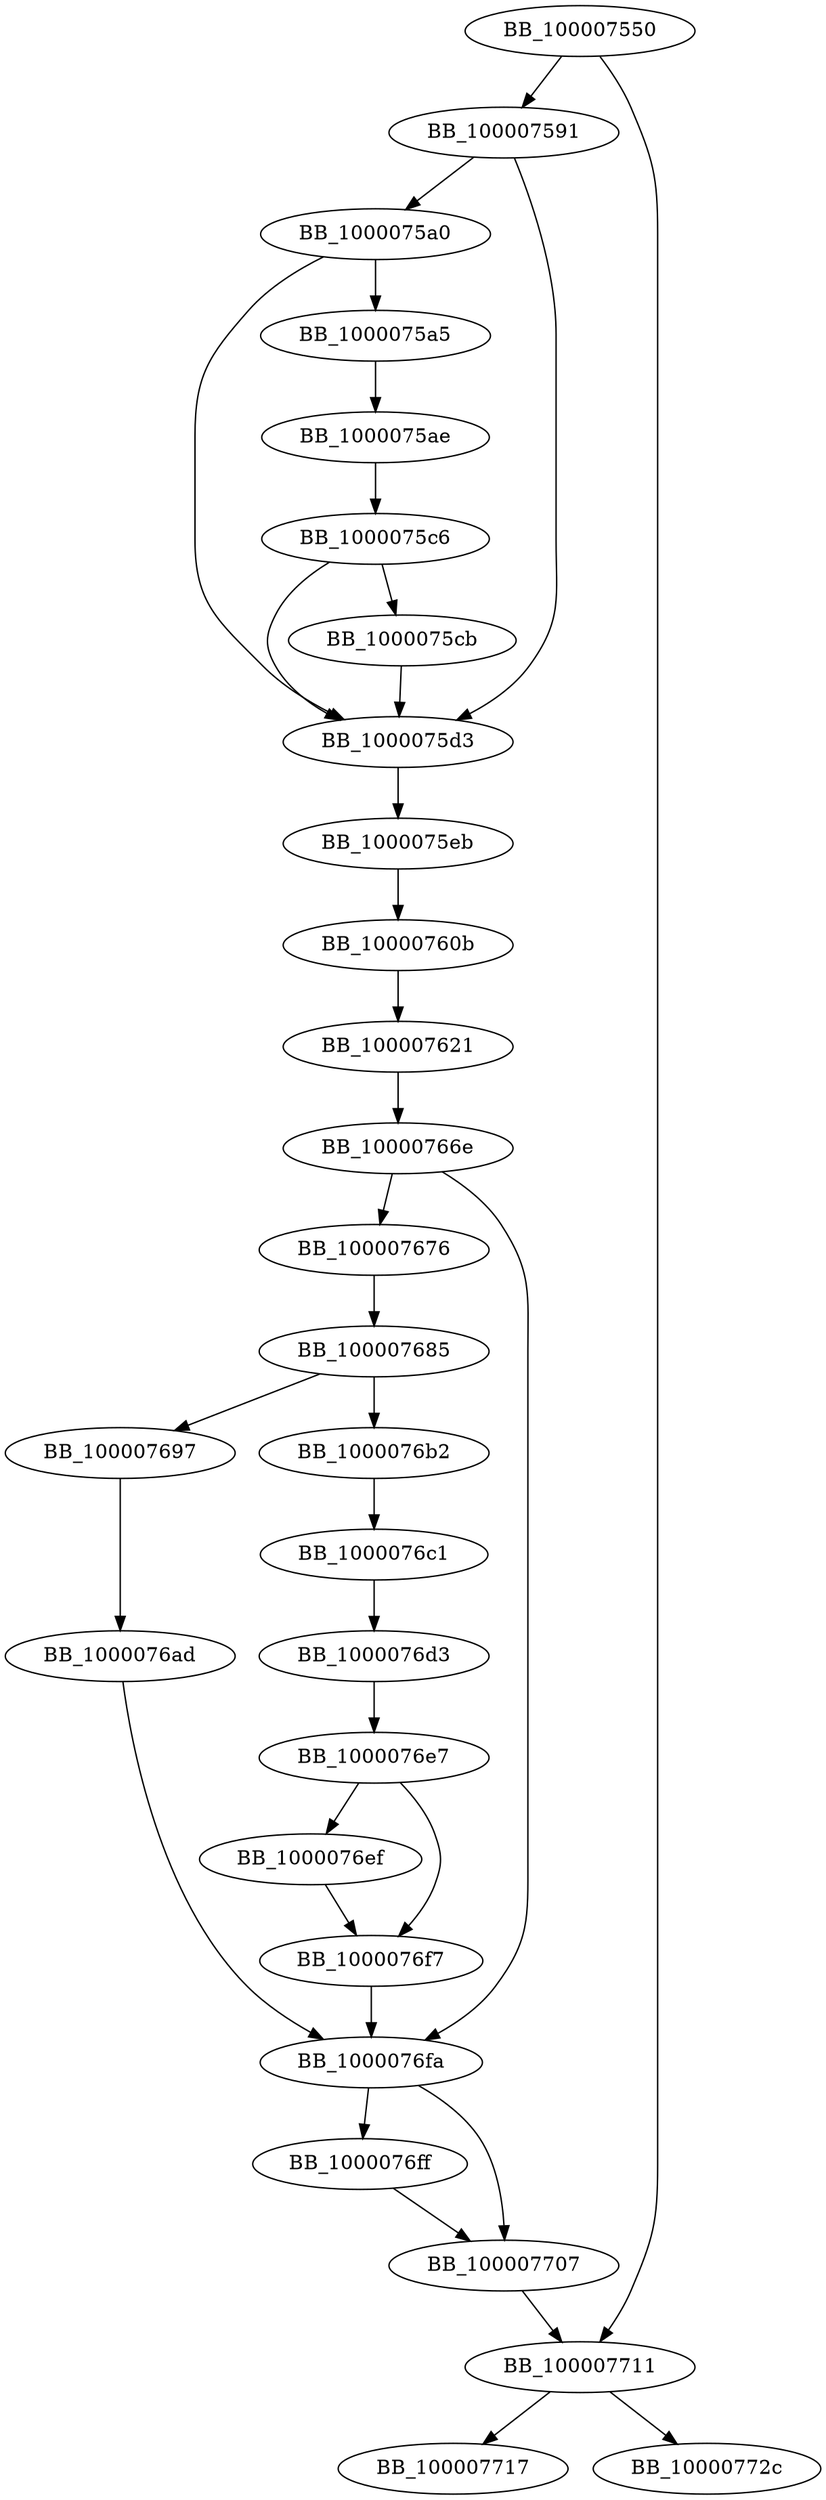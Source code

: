 DiGraph __ZN6AES2565cryptESt6vectorIhSaIhEERS2_S2_bb{
BB_100007550->BB_100007591
BB_100007550->BB_100007711
BB_100007591->BB_1000075a0
BB_100007591->BB_1000075d3
BB_1000075a0->BB_1000075a5
BB_1000075a0->BB_1000075d3
BB_1000075a5->BB_1000075ae
BB_1000075ae->BB_1000075c6
BB_1000075c6->BB_1000075cb
BB_1000075c6->BB_1000075d3
BB_1000075cb->BB_1000075d3
BB_1000075d3->BB_1000075eb
BB_1000075eb->BB_10000760b
BB_10000760b->BB_100007621
BB_100007621->BB_10000766e
BB_10000766e->BB_100007676
BB_10000766e->BB_1000076fa
BB_100007676->BB_100007685
BB_100007685->BB_100007697
BB_100007685->BB_1000076b2
BB_100007697->BB_1000076ad
BB_1000076ad->BB_1000076fa
BB_1000076b2->BB_1000076c1
BB_1000076c1->BB_1000076d3
BB_1000076d3->BB_1000076e7
BB_1000076e7->BB_1000076ef
BB_1000076e7->BB_1000076f7
BB_1000076ef->BB_1000076f7
BB_1000076f7->BB_1000076fa
BB_1000076fa->BB_1000076ff
BB_1000076fa->BB_100007707
BB_1000076ff->BB_100007707
BB_100007707->BB_100007711
BB_100007711->BB_100007717
BB_100007711->BB_10000772c
}
